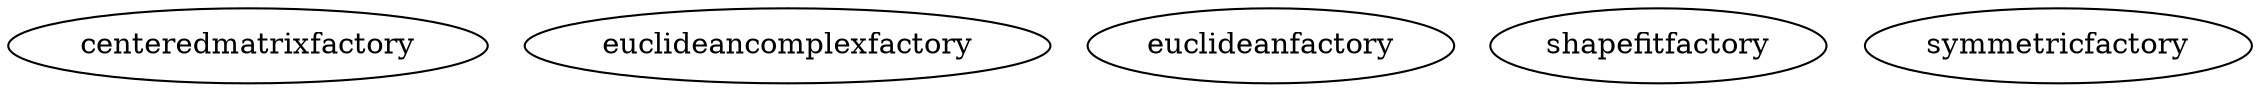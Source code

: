/* Created by mdot for Matlab */
digraph m2html {

  centeredmatrixfactory [URL="centeredmatrixfactory.html"];
  euclideancomplexfactory [URL="euclideancomplexfactory.html"];
  euclideanfactory [URL="euclideanfactory.html"];
  shapefitfactory [URL="shapefitfactory.html"];
  symmetricfactory [URL="symmetricfactory.html"];
}